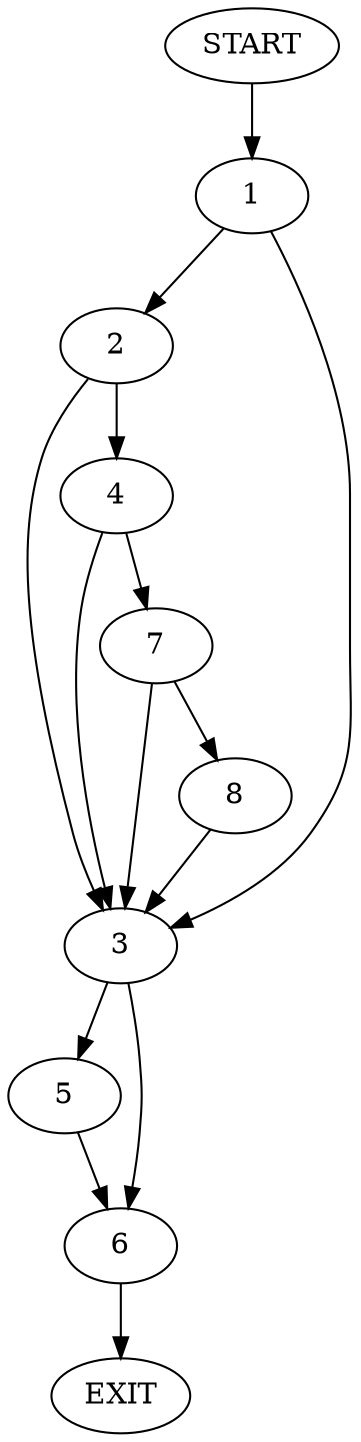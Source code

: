 digraph {
0 [label="START"]
9 [label="EXIT"]
0 -> 1
1 -> 2
1 -> 3
2 -> 3
2 -> 4
3 -> 5
3 -> 6
4 -> 3
4 -> 7
7 -> 8
7 -> 3
8 -> 3
6 -> 9
5 -> 6
}
